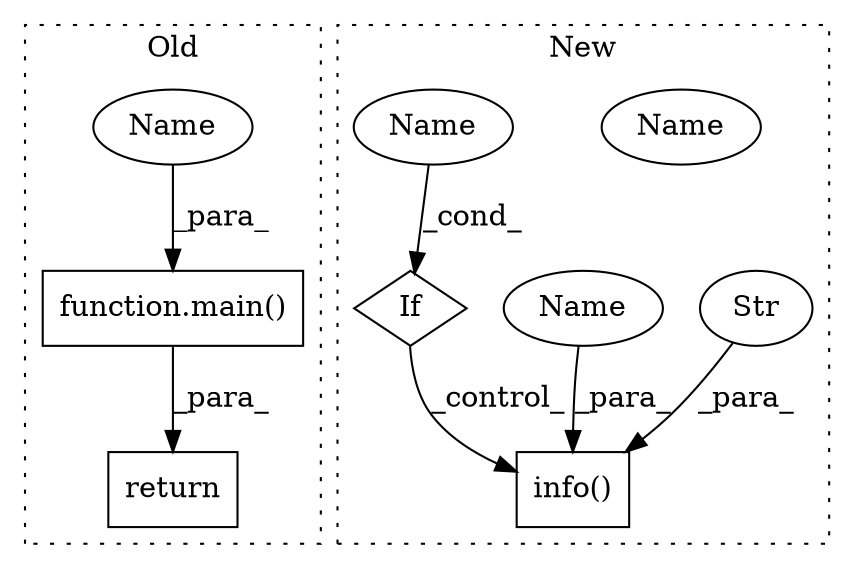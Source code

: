 digraph G {
subgraph cluster0 {
1 [label="function.main()" a="75" s="6055,6066" l="5,1" shape="box"];
6 [label="return" a="93" s="6048" l="7" shape="box"];
7 [label="Name" a="87" s="6060" l="6" shape="ellipse"];
label = "Old";
style="dotted";
}
subgraph cluster1 {
2 [label="If" a="96" s="6048" l="3" shape="diamond"];
3 [label="info()" a="75" s="6063,6168" l="22,1" shape="box"];
4 [label="Str" a="66" s="6085" l="75" shape="ellipse"];
5 [label="Name" a="87" s="6051" l="6" shape="ellipse"];
8 [label="Name" a="87" s="6162" l="6" shape="ellipse"];
9 [label="Name" a="87" s="6051" l="6" shape="ellipse"];
label = "New";
style="dotted";
}
1 -> 6 [label="_para_"];
2 -> 3 [label="_control_"];
4 -> 3 [label="_para_"];
7 -> 1 [label="_para_"];
8 -> 3 [label="_para_"];
9 -> 2 [label="_cond_"];
}